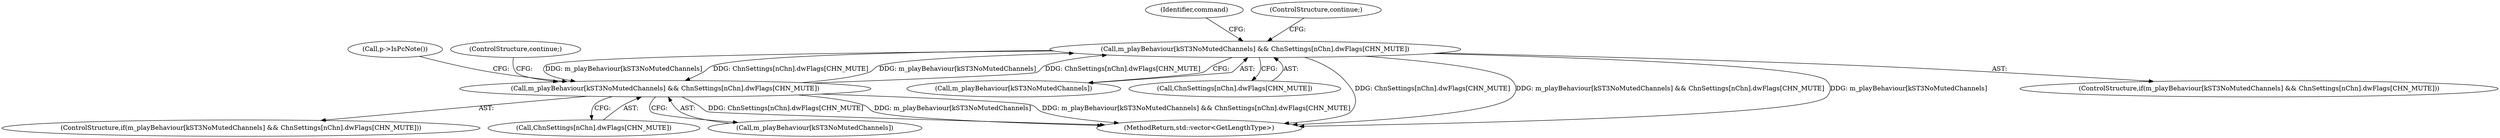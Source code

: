 digraph "0_openmpt_492022c7297ede682161d9c0ec2de15526424e76@array" {
"1001130" [label="(Call,m_playBehaviour[kST3NoMutedChannels] && ChnSettings[nChn].dwFlags[CHN_MUTE])"];
"1000932" [label="(Call,m_playBehaviour[kST3NoMutedChannels] && ChnSettings[nChn].dwFlags[CHN_MUTE])"];
"1001130" [label="(Call,m_playBehaviour[kST3NoMutedChannels] && ChnSettings[nChn].dwFlags[CHN_MUTE])"];
"1000945" [label="(Call,p->IsPcNote())"];
"1000931" [label="(ControlStructure,if(m_playBehaviour[kST3NoMutedChannels] && ChnSettings[nChn].dwFlags[CHN_MUTE]))"];
"1001131" [label="(Call,m_playBehaviour[kST3NoMutedChannels])"];
"1001144" [label="(Identifier,command)"];
"1000936" [label="(Call,ChnSettings[nChn].dwFlags[CHN_MUTE])"];
"1000943" [label="(ControlStructure,continue;)"];
"1000933" [label="(Call,m_playBehaviour[kST3NoMutedChannels])"];
"1001134" [label="(Call,ChnSettings[nChn].dwFlags[CHN_MUTE])"];
"1001141" [label="(ControlStructure,continue;)"];
"1003923" [label="(MethodReturn,std::vector<GetLengthType>)"];
"1000932" [label="(Call,m_playBehaviour[kST3NoMutedChannels] && ChnSettings[nChn].dwFlags[CHN_MUTE])"];
"1001129" [label="(ControlStructure,if(m_playBehaviour[kST3NoMutedChannels] && ChnSettings[nChn].dwFlags[CHN_MUTE]))"];
"1001130" [label="(Call,m_playBehaviour[kST3NoMutedChannels] && ChnSettings[nChn].dwFlags[CHN_MUTE])"];
"1001130" -> "1001129"  [label="AST: "];
"1001130" -> "1001131"  [label="CFG: "];
"1001130" -> "1001134"  [label="CFG: "];
"1001131" -> "1001130"  [label="AST: "];
"1001134" -> "1001130"  [label="AST: "];
"1001141" -> "1001130"  [label="CFG: "];
"1001144" -> "1001130"  [label="CFG: "];
"1001130" -> "1003923"  [label="DDG: ChnSettings[nChn].dwFlags[CHN_MUTE]"];
"1001130" -> "1003923"  [label="DDG: m_playBehaviour[kST3NoMutedChannels] && ChnSettings[nChn].dwFlags[CHN_MUTE]"];
"1001130" -> "1003923"  [label="DDG: m_playBehaviour[kST3NoMutedChannels]"];
"1001130" -> "1000932"  [label="DDG: m_playBehaviour[kST3NoMutedChannels]"];
"1001130" -> "1000932"  [label="DDG: ChnSettings[nChn].dwFlags[CHN_MUTE]"];
"1000932" -> "1001130"  [label="DDG: m_playBehaviour[kST3NoMutedChannels]"];
"1000932" -> "1001130"  [label="DDG: ChnSettings[nChn].dwFlags[CHN_MUTE]"];
"1000932" -> "1000931"  [label="AST: "];
"1000932" -> "1000933"  [label="CFG: "];
"1000932" -> "1000936"  [label="CFG: "];
"1000933" -> "1000932"  [label="AST: "];
"1000936" -> "1000932"  [label="AST: "];
"1000943" -> "1000932"  [label="CFG: "];
"1000945" -> "1000932"  [label="CFG: "];
"1000932" -> "1003923"  [label="DDG: ChnSettings[nChn].dwFlags[CHN_MUTE]"];
"1000932" -> "1003923"  [label="DDG: m_playBehaviour[kST3NoMutedChannels]"];
"1000932" -> "1003923"  [label="DDG: m_playBehaviour[kST3NoMutedChannels] && ChnSettings[nChn].dwFlags[CHN_MUTE]"];
}
